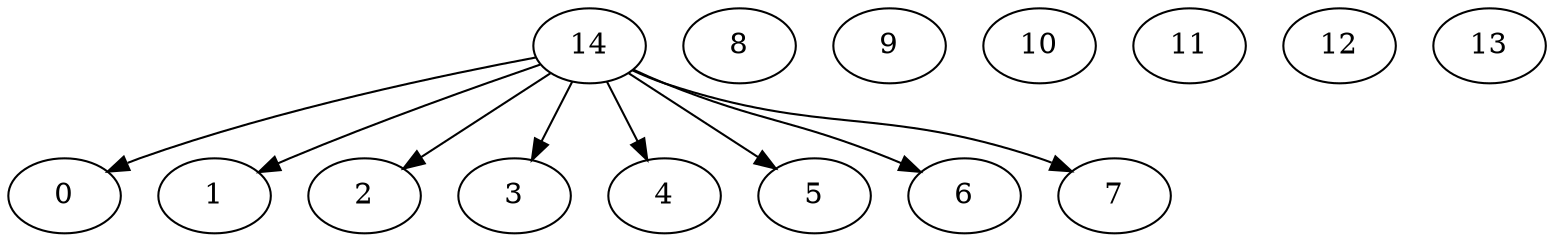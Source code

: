 digraph G {
0;
1;
2;
3;
4;
5;
6;
7;
8;
9;
10;
11;
12;
13;
14;
14->0 ;
14->1 ;
14->2 ;
14->3 ;
14->4 ;
14->5 ;
14->6 ;
14->7 ;
}
